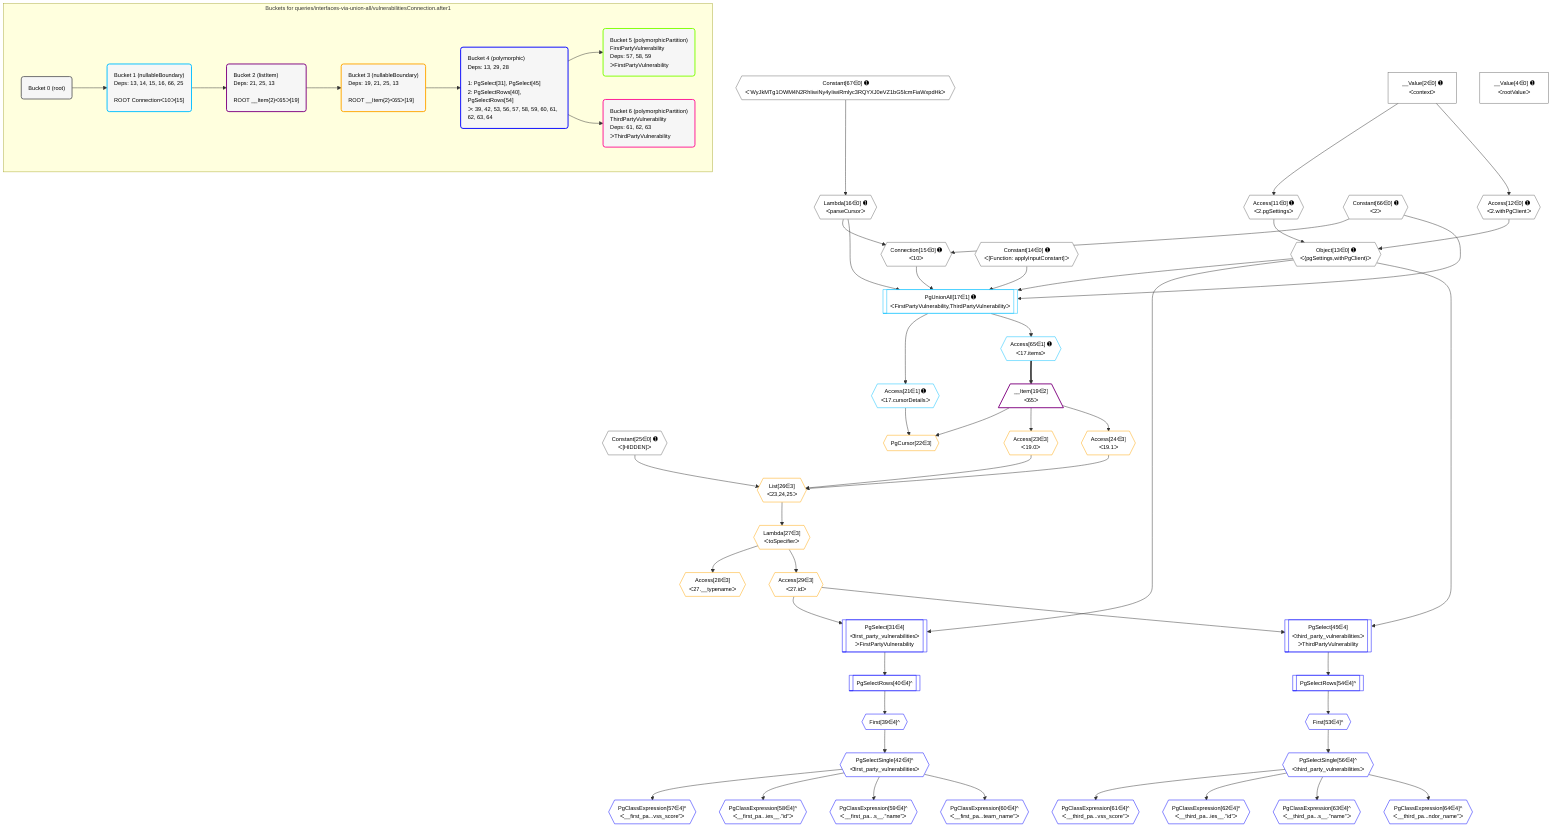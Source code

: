 %%{init: {'themeVariables': { 'fontSize': '12px'}}}%%
graph TD
    classDef path fill:#eee,stroke:#000,color:#000
    classDef plan fill:#fff,stroke-width:1px,color:#000
    classDef itemplan fill:#fff,stroke-width:2px,color:#000
    classDef unbatchedplan fill:#dff,stroke-width:1px,color:#000
    classDef sideeffectplan fill:#fcc,stroke-width:2px,color:#000
    classDef bucket fill:#f6f6f6,color:#000,stroke-width:2px,text-align:left

    subgraph "Buckets for queries/interfaces-via-union-all/vulnerabilitiesConnection.after1"
    Bucket0("Bucket 0 (root)"):::bucket
    Bucket1("Bucket 1 (nullableBoundary)<br />Deps: 13, 14, 15, 16, 66, 25<br /><br />ROOT Connectionᐸ10ᐳ[15]"):::bucket
    Bucket2("Bucket 2 (listItem)<br />Deps: 21, 25, 13<br /><br />ROOT __Item{2}ᐸ65ᐳ[19]"):::bucket
    Bucket3("Bucket 3 (nullableBoundary)<br />Deps: 19, 21, 25, 13<br /><br />ROOT __Item{2}ᐸ65ᐳ[19]"):::bucket
    Bucket4("Bucket 4 (polymorphic)<br />Deps: 13, 29, 28<br /><br />1: PgSelect[31], PgSelect[45]<br />2: PgSelectRows[40], PgSelectRows[54]<br />ᐳ: 39, 42, 53, 56, 57, 58, 59, 60, 61, 62, 63, 64"):::bucket
    Bucket5("Bucket 5 (polymorphicPartition)<br />FirstPartyVulnerability<br />Deps: 57, 58, 59<br />ᐳFirstPartyVulnerability"):::bucket
    Bucket6("Bucket 6 (polymorphicPartition)<br />ThirdPartyVulnerability<br />Deps: 61, 62, 63<br />ᐳThirdPartyVulnerability"):::bucket
    end
    Bucket0 --> Bucket1
    Bucket1 --> Bucket2
    Bucket2 --> Bucket3
    Bucket3 --> Bucket4
    Bucket4 --> Bucket5 & Bucket6

    %% plan dependencies
    Object13{{"Object[13∈0] ➊<br />ᐸ{pgSettings,withPgClient}ᐳ"}}:::plan
    Access11{{"Access[11∈0] ➊<br />ᐸ2.pgSettingsᐳ"}}:::plan
    Access12{{"Access[12∈0] ➊<br />ᐸ2.withPgClientᐳ"}}:::plan
    Access11 & Access12 --> Object13
    Connection15{{"Connection[15∈0] ➊<br />ᐸ10ᐳ"}}:::plan
    Constant66{{"Constant[66∈0] ➊<br />ᐸ2ᐳ"}}:::plan
    Lambda16{{"Lambda[16∈0] ➊<br />ᐸparseCursorᐳ"}}:::plan
    Constant66 & Lambda16 --> Connection15
    __Value2["__Value[2∈0] ➊<br />ᐸcontextᐳ"]:::plan
    __Value2 --> Access11
    __Value2 --> Access12
    Constant67{{"Constant[67∈0] ➊<br />ᐸ'WyJkMTg1OWM4N2RhIiwiNy4yIiwiRmlyc3RQYXJ0eVZ1bG5lcmFiaWxpdHkᐳ"}}:::plan
    Constant67 --> Lambda16
    __Value4["__Value[4∈0] ➊<br />ᐸrootValueᐳ"]:::plan
    Constant14{{"Constant[14∈0] ➊<br />ᐸ[Function: applyInputConstant]ᐳ"}}:::plan
    Constant25{{"Constant[25∈0] ➊<br />ᐸ[HIDDEN]ᐳ"}}:::plan
    PgUnionAll17[["PgUnionAll[17∈1] ➊<br />ᐸFirstPartyVulnerability,ThirdPartyVulnerabilityᐳ"]]:::plan
    Object13 & Constant14 & Connection15 & Lambda16 & Constant66 --> PgUnionAll17
    Access21{{"Access[21∈1] ➊<br />ᐸ17.cursorDetailsᐳ"}}:::plan
    PgUnionAll17 --> Access21
    Access65{{"Access[65∈1] ➊<br />ᐸ17.itemsᐳ"}}:::plan
    PgUnionAll17 --> Access65
    __Item19[/"__Item[19∈2]<br />ᐸ65ᐳ"\]:::itemplan
    Access65 ==> __Item19
    List26{{"List[26∈3]<br />ᐸ23,24,25ᐳ"}}:::plan
    Access23{{"Access[23∈3]<br />ᐸ19.0ᐳ"}}:::plan
    Access24{{"Access[24∈3]<br />ᐸ19.1ᐳ"}}:::plan
    Access23 & Access24 & Constant25 --> List26
    PgCursor22{{"PgCursor[22∈3]"}}:::plan
    __Item19 & Access21 --> PgCursor22
    __Item19 --> Access23
    __Item19 --> Access24
    Lambda27{{"Lambda[27∈3]<br />ᐸtoSpecifierᐳ"}}:::plan
    List26 --> Lambda27
    Access28{{"Access[28∈3]<br />ᐸ27.__typenameᐳ"}}:::plan
    Lambda27 --> Access28
    Access29{{"Access[29∈3]<br />ᐸ27.idᐳ"}}:::plan
    Lambda27 --> Access29
    PgSelect31[["PgSelect[31∈4]<br />ᐸfirst_party_vulnerabilitiesᐳ<br />ᐳFirstPartyVulnerability"]]:::plan
    Object13 & Access29 --> PgSelect31
    PgSelect45[["PgSelect[45∈4]<br />ᐸthird_party_vulnerabilitiesᐳ<br />ᐳThirdPartyVulnerability"]]:::plan
    Object13 & Access29 --> PgSelect45
    First39{{"First[39∈4]^"}}:::plan
    PgSelectRows40[["PgSelectRows[40∈4]^"]]:::plan
    PgSelectRows40 --> First39
    PgSelect31 --> PgSelectRows40
    PgSelectSingle42{{"PgSelectSingle[42∈4]^<br />ᐸfirst_party_vulnerabilitiesᐳ"}}:::plan
    First39 --> PgSelectSingle42
    First53{{"First[53∈4]^"}}:::plan
    PgSelectRows54[["PgSelectRows[54∈4]^"]]:::plan
    PgSelectRows54 --> First53
    PgSelect45 --> PgSelectRows54
    PgSelectSingle56{{"PgSelectSingle[56∈4]^<br />ᐸthird_party_vulnerabilitiesᐳ"}}:::plan
    First53 --> PgSelectSingle56
    PgClassExpression57{{"PgClassExpression[57∈4]^<br />ᐸ__first_pa...vss_score”ᐳ"}}:::plan
    PgSelectSingle42 --> PgClassExpression57
    PgClassExpression58{{"PgClassExpression[58∈4]^<br />ᐸ__first_pa...ies__.”id”ᐳ"}}:::plan
    PgSelectSingle42 --> PgClassExpression58
    PgClassExpression59{{"PgClassExpression[59∈4]^<br />ᐸ__first_pa...s__.”name”ᐳ"}}:::plan
    PgSelectSingle42 --> PgClassExpression59
    PgClassExpression60{{"PgClassExpression[60∈4]^<br />ᐸ__first_pa...team_name”ᐳ"}}:::plan
    PgSelectSingle42 --> PgClassExpression60
    PgClassExpression61{{"PgClassExpression[61∈4]^<br />ᐸ__third_pa...vss_score”ᐳ"}}:::plan
    PgSelectSingle56 --> PgClassExpression61
    PgClassExpression62{{"PgClassExpression[62∈4]^<br />ᐸ__third_pa...ies__.”id”ᐳ"}}:::plan
    PgSelectSingle56 --> PgClassExpression62
    PgClassExpression63{{"PgClassExpression[63∈4]^<br />ᐸ__third_pa...s__.”name”ᐳ"}}:::plan
    PgSelectSingle56 --> PgClassExpression63
    PgClassExpression64{{"PgClassExpression[64∈4]^<br />ᐸ__third_pa...ndor_name”ᐳ"}}:::plan
    PgSelectSingle56 --> PgClassExpression64

    %% define steps
    classDef bucket0 stroke:#696969
    class Bucket0,__Value2,__Value4,Access11,Access12,Object13,Constant14,Connection15,Lambda16,Constant25,Constant66,Constant67 bucket0
    classDef bucket1 stroke:#00bfff
    class Bucket1,PgUnionAll17,Access21,Access65 bucket1
    classDef bucket2 stroke:#7f007f
    class Bucket2,__Item19 bucket2
    classDef bucket3 stroke:#ffa500
    class Bucket3,PgCursor22,Access23,Access24,List26,Lambda27,Access28,Access29 bucket3
    classDef bucket4 stroke:#0000ff
    class Bucket4,PgSelect31,First39,PgSelectRows40,PgSelectSingle42,PgSelect45,First53,PgSelectRows54,PgSelectSingle56,PgClassExpression57,PgClassExpression58,PgClassExpression59,PgClassExpression60,PgClassExpression61,PgClassExpression62,PgClassExpression63,PgClassExpression64 bucket4
    classDef bucket5 stroke:#7fff00
    class Bucket5 bucket5
    classDef bucket6 stroke:#ff1493
    class Bucket6 bucket6